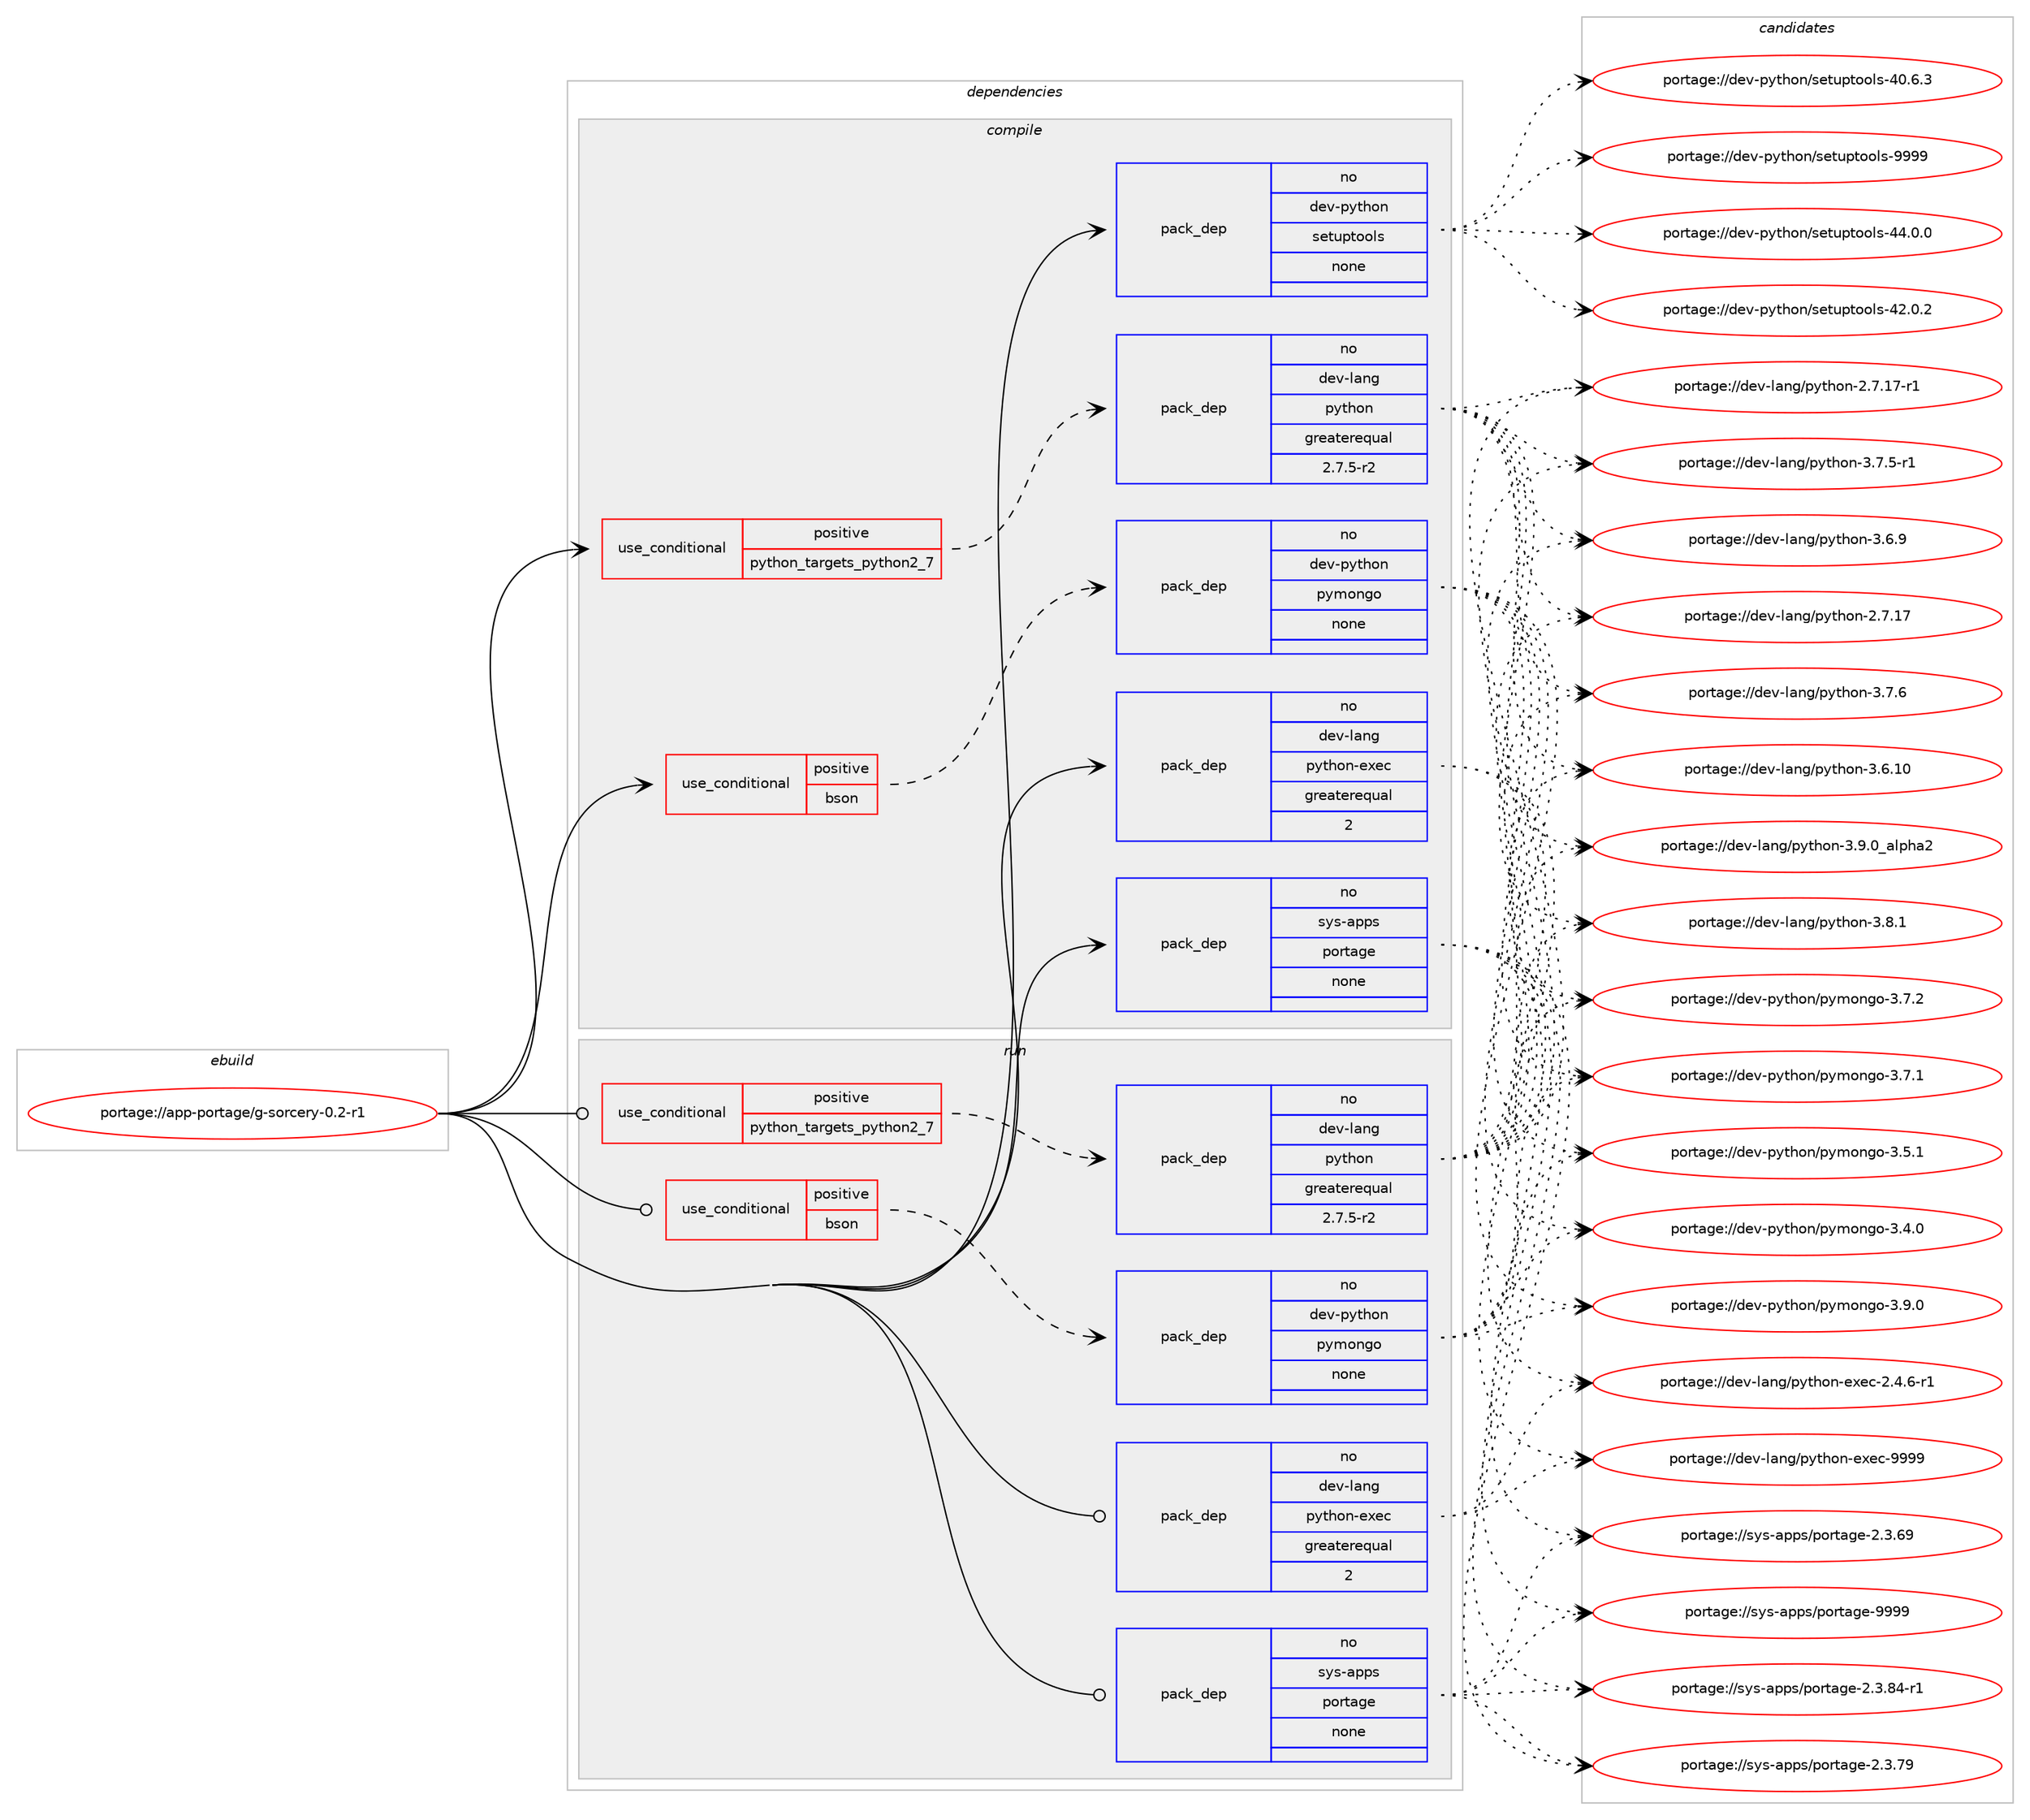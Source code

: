 digraph prolog {

# *************
# Graph options
# *************

newrank=true;
concentrate=true;
compound=true;
graph [rankdir=LR,fontname=Helvetica,fontsize=10,ranksep=1.5];#, ranksep=2.5, nodesep=0.2];
edge  [arrowhead=vee];
node  [fontname=Helvetica,fontsize=10];

# **********
# The ebuild
# **********

subgraph cluster_leftcol {
color=gray;
rank=same;
label=<<i>ebuild</i>>;
id [label="portage://app-portage/g-sorcery-0.2-r1", color=red, width=4, href="../app-portage/g-sorcery-0.2-r1.svg"];
}

# ****************
# The dependencies
# ****************

subgraph cluster_midcol {
color=gray;
label=<<i>dependencies</i>>;
subgraph cluster_compile {
fillcolor="#eeeeee";
style=filled;
label=<<i>compile</i>>;
subgraph cond141325 {
dependency602235 [label=<<TABLE BORDER="0" CELLBORDER="1" CELLSPACING="0" CELLPADDING="4"><TR><TD ROWSPAN="3" CELLPADDING="10">use_conditional</TD></TR><TR><TD>positive</TD></TR><TR><TD>bson</TD></TR></TABLE>>, shape=none, color=red];
subgraph pack452861 {
dependency602236 [label=<<TABLE BORDER="0" CELLBORDER="1" CELLSPACING="0" CELLPADDING="4" WIDTH="220"><TR><TD ROWSPAN="6" CELLPADDING="30">pack_dep</TD></TR><TR><TD WIDTH="110">no</TD></TR><TR><TD>dev-python</TD></TR><TR><TD>pymongo</TD></TR><TR><TD>none</TD></TR><TR><TD></TD></TR></TABLE>>, shape=none, color=blue];
}
dependency602235:e -> dependency602236:w [weight=20,style="dashed",arrowhead="vee"];
}
id:e -> dependency602235:w [weight=20,style="solid",arrowhead="vee"];
subgraph cond141326 {
dependency602237 [label=<<TABLE BORDER="0" CELLBORDER="1" CELLSPACING="0" CELLPADDING="4"><TR><TD ROWSPAN="3" CELLPADDING="10">use_conditional</TD></TR><TR><TD>positive</TD></TR><TR><TD>python_targets_python2_7</TD></TR></TABLE>>, shape=none, color=red];
subgraph pack452862 {
dependency602238 [label=<<TABLE BORDER="0" CELLBORDER="1" CELLSPACING="0" CELLPADDING="4" WIDTH="220"><TR><TD ROWSPAN="6" CELLPADDING="30">pack_dep</TD></TR><TR><TD WIDTH="110">no</TD></TR><TR><TD>dev-lang</TD></TR><TR><TD>python</TD></TR><TR><TD>greaterequal</TD></TR><TR><TD>2.7.5-r2</TD></TR></TABLE>>, shape=none, color=blue];
}
dependency602237:e -> dependency602238:w [weight=20,style="dashed",arrowhead="vee"];
}
id:e -> dependency602237:w [weight=20,style="solid",arrowhead="vee"];
subgraph pack452863 {
dependency602239 [label=<<TABLE BORDER="0" CELLBORDER="1" CELLSPACING="0" CELLPADDING="4" WIDTH="220"><TR><TD ROWSPAN="6" CELLPADDING="30">pack_dep</TD></TR><TR><TD WIDTH="110">no</TD></TR><TR><TD>dev-lang</TD></TR><TR><TD>python-exec</TD></TR><TR><TD>greaterequal</TD></TR><TR><TD>2</TD></TR></TABLE>>, shape=none, color=blue];
}
id:e -> dependency602239:w [weight=20,style="solid",arrowhead="vee"];
subgraph pack452864 {
dependency602240 [label=<<TABLE BORDER="0" CELLBORDER="1" CELLSPACING="0" CELLPADDING="4" WIDTH="220"><TR><TD ROWSPAN="6" CELLPADDING="30">pack_dep</TD></TR><TR><TD WIDTH="110">no</TD></TR><TR><TD>dev-python</TD></TR><TR><TD>setuptools</TD></TR><TR><TD>none</TD></TR><TR><TD></TD></TR></TABLE>>, shape=none, color=blue];
}
id:e -> dependency602240:w [weight=20,style="solid",arrowhead="vee"];
subgraph pack452865 {
dependency602241 [label=<<TABLE BORDER="0" CELLBORDER="1" CELLSPACING="0" CELLPADDING="4" WIDTH="220"><TR><TD ROWSPAN="6" CELLPADDING="30">pack_dep</TD></TR><TR><TD WIDTH="110">no</TD></TR><TR><TD>sys-apps</TD></TR><TR><TD>portage</TD></TR><TR><TD>none</TD></TR><TR><TD></TD></TR></TABLE>>, shape=none, color=blue];
}
id:e -> dependency602241:w [weight=20,style="solid",arrowhead="vee"];
}
subgraph cluster_compileandrun {
fillcolor="#eeeeee";
style=filled;
label=<<i>compile and run</i>>;
}
subgraph cluster_run {
fillcolor="#eeeeee";
style=filled;
label=<<i>run</i>>;
subgraph cond141327 {
dependency602242 [label=<<TABLE BORDER="0" CELLBORDER="1" CELLSPACING="0" CELLPADDING="4"><TR><TD ROWSPAN="3" CELLPADDING="10">use_conditional</TD></TR><TR><TD>positive</TD></TR><TR><TD>bson</TD></TR></TABLE>>, shape=none, color=red];
subgraph pack452866 {
dependency602243 [label=<<TABLE BORDER="0" CELLBORDER="1" CELLSPACING="0" CELLPADDING="4" WIDTH="220"><TR><TD ROWSPAN="6" CELLPADDING="30">pack_dep</TD></TR><TR><TD WIDTH="110">no</TD></TR><TR><TD>dev-python</TD></TR><TR><TD>pymongo</TD></TR><TR><TD>none</TD></TR><TR><TD></TD></TR></TABLE>>, shape=none, color=blue];
}
dependency602242:e -> dependency602243:w [weight=20,style="dashed",arrowhead="vee"];
}
id:e -> dependency602242:w [weight=20,style="solid",arrowhead="odot"];
subgraph cond141328 {
dependency602244 [label=<<TABLE BORDER="0" CELLBORDER="1" CELLSPACING="0" CELLPADDING="4"><TR><TD ROWSPAN="3" CELLPADDING="10">use_conditional</TD></TR><TR><TD>positive</TD></TR><TR><TD>python_targets_python2_7</TD></TR></TABLE>>, shape=none, color=red];
subgraph pack452867 {
dependency602245 [label=<<TABLE BORDER="0" CELLBORDER="1" CELLSPACING="0" CELLPADDING="4" WIDTH="220"><TR><TD ROWSPAN="6" CELLPADDING="30">pack_dep</TD></TR><TR><TD WIDTH="110">no</TD></TR><TR><TD>dev-lang</TD></TR><TR><TD>python</TD></TR><TR><TD>greaterequal</TD></TR><TR><TD>2.7.5-r2</TD></TR></TABLE>>, shape=none, color=blue];
}
dependency602244:e -> dependency602245:w [weight=20,style="dashed",arrowhead="vee"];
}
id:e -> dependency602244:w [weight=20,style="solid",arrowhead="odot"];
subgraph pack452868 {
dependency602246 [label=<<TABLE BORDER="0" CELLBORDER="1" CELLSPACING="0" CELLPADDING="4" WIDTH="220"><TR><TD ROWSPAN="6" CELLPADDING="30">pack_dep</TD></TR><TR><TD WIDTH="110">no</TD></TR><TR><TD>dev-lang</TD></TR><TR><TD>python-exec</TD></TR><TR><TD>greaterequal</TD></TR><TR><TD>2</TD></TR></TABLE>>, shape=none, color=blue];
}
id:e -> dependency602246:w [weight=20,style="solid",arrowhead="odot"];
subgraph pack452869 {
dependency602247 [label=<<TABLE BORDER="0" CELLBORDER="1" CELLSPACING="0" CELLPADDING="4" WIDTH="220"><TR><TD ROWSPAN="6" CELLPADDING="30">pack_dep</TD></TR><TR><TD WIDTH="110">no</TD></TR><TR><TD>sys-apps</TD></TR><TR><TD>portage</TD></TR><TR><TD>none</TD></TR><TR><TD></TD></TR></TABLE>>, shape=none, color=blue];
}
id:e -> dependency602247:w [weight=20,style="solid",arrowhead="odot"];
}
}

# **************
# The candidates
# **************

subgraph cluster_choices {
rank=same;
color=gray;
label=<<i>candidates</i>>;

subgraph choice452861 {
color=black;
nodesep=1;
choice1001011184511212111610411111047112121109111110103111455146574648 [label="portage://dev-python/pymongo-3.9.0", color=red, width=4,href="../dev-python/pymongo-3.9.0.svg"];
choice1001011184511212111610411111047112121109111110103111455146554650 [label="portage://dev-python/pymongo-3.7.2", color=red, width=4,href="../dev-python/pymongo-3.7.2.svg"];
choice1001011184511212111610411111047112121109111110103111455146554649 [label="portage://dev-python/pymongo-3.7.1", color=red, width=4,href="../dev-python/pymongo-3.7.1.svg"];
choice1001011184511212111610411111047112121109111110103111455146534649 [label="portage://dev-python/pymongo-3.5.1", color=red, width=4,href="../dev-python/pymongo-3.5.1.svg"];
choice1001011184511212111610411111047112121109111110103111455146524648 [label="portage://dev-python/pymongo-3.4.0", color=red, width=4,href="../dev-python/pymongo-3.4.0.svg"];
dependency602236:e -> choice1001011184511212111610411111047112121109111110103111455146574648:w [style=dotted,weight="100"];
dependency602236:e -> choice1001011184511212111610411111047112121109111110103111455146554650:w [style=dotted,weight="100"];
dependency602236:e -> choice1001011184511212111610411111047112121109111110103111455146554649:w [style=dotted,weight="100"];
dependency602236:e -> choice1001011184511212111610411111047112121109111110103111455146534649:w [style=dotted,weight="100"];
dependency602236:e -> choice1001011184511212111610411111047112121109111110103111455146524648:w [style=dotted,weight="100"];
}
subgraph choice452862 {
color=black;
nodesep=1;
choice10010111845108971101034711212111610411111045514657464895971081121049750 [label="portage://dev-lang/python-3.9.0_alpha2", color=red, width=4,href="../dev-lang/python-3.9.0_alpha2.svg"];
choice100101118451089711010347112121116104111110455146564649 [label="portage://dev-lang/python-3.8.1", color=red, width=4,href="../dev-lang/python-3.8.1.svg"];
choice100101118451089711010347112121116104111110455146554654 [label="portage://dev-lang/python-3.7.6", color=red, width=4,href="../dev-lang/python-3.7.6.svg"];
choice1001011184510897110103471121211161041111104551465546534511449 [label="portage://dev-lang/python-3.7.5-r1", color=red, width=4,href="../dev-lang/python-3.7.5-r1.svg"];
choice100101118451089711010347112121116104111110455146544657 [label="portage://dev-lang/python-3.6.9", color=red, width=4,href="../dev-lang/python-3.6.9.svg"];
choice10010111845108971101034711212111610411111045514654464948 [label="portage://dev-lang/python-3.6.10", color=red, width=4,href="../dev-lang/python-3.6.10.svg"];
choice100101118451089711010347112121116104111110455046554649554511449 [label="portage://dev-lang/python-2.7.17-r1", color=red, width=4,href="../dev-lang/python-2.7.17-r1.svg"];
choice10010111845108971101034711212111610411111045504655464955 [label="portage://dev-lang/python-2.7.17", color=red, width=4,href="../dev-lang/python-2.7.17.svg"];
dependency602238:e -> choice10010111845108971101034711212111610411111045514657464895971081121049750:w [style=dotted,weight="100"];
dependency602238:e -> choice100101118451089711010347112121116104111110455146564649:w [style=dotted,weight="100"];
dependency602238:e -> choice100101118451089711010347112121116104111110455146554654:w [style=dotted,weight="100"];
dependency602238:e -> choice1001011184510897110103471121211161041111104551465546534511449:w [style=dotted,weight="100"];
dependency602238:e -> choice100101118451089711010347112121116104111110455146544657:w [style=dotted,weight="100"];
dependency602238:e -> choice10010111845108971101034711212111610411111045514654464948:w [style=dotted,weight="100"];
dependency602238:e -> choice100101118451089711010347112121116104111110455046554649554511449:w [style=dotted,weight="100"];
dependency602238:e -> choice10010111845108971101034711212111610411111045504655464955:w [style=dotted,weight="100"];
}
subgraph choice452863 {
color=black;
nodesep=1;
choice10010111845108971101034711212111610411111045101120101994557575757 [label="portage://dev-lang/python-exec-9999", color=red, width=4,href="../dev-lang/python-exec-9999.svg"];
choice10010111845108971101034711212111610411111045101120101994550465246544511449 [label="portage://dev-lang/python-exec-2.4.6-r1", color=red, width=4,href="../dev-lang/python-exec-2.4.6-r1.svg"];
dependency602239:e -> choice10010111845108971101034711212111610411111045101120101994557575757:w [style=dotted,weight="100"];
dependency602239:e -> choice10010111845108971101034711212111610411111045101120101994550465246544511449:w [style=dotted,weight="100"];
}
subgraph choice452864 {
color=black;
nodesep=1;
choice10010111845112121116104111110471151011161171121161111111081154557575757 [label="portage://dev-python/setuptools-9999", color=red, width=4,href="../dev-python/setuptools-9999.svg"];
choice100101118451121211161041111104711510111611711211611111110811545525246484648 [label="portage://dev-python/setuptools-44.0.0", color=red, width=4,href="../dev-python/setuptools-44.0.0.svg"];
choice100101118451121211161041111104711510111611711211611111110811545525046484650 [label="portage://dev-python/setuptools-42.0.2", color=red, width=4,href="../dev-python/setuptools-42.0.2.svg"];
choice100101118451121211161041111104711510111611711211611111110811545524846544651 [label="portage://dev-python/setuptools-40.6.3", color=red, width=4,href="../dev-python/setuptools-40.6.3.svg"];
dependency602240:e -> choice10010111845112121116104111110471151011161171121161111111081154557575757:w [style=dotted,weight="100"];
dependency602240:e -> choice100101118451121211161041111104711510111611711211611111110811545525246484648:w [style=dotted,weight="100"];
dependency602240:e -> choice100101118451121211161041111104711510111611711211611111110811545525046484650:w [style=dotted,weight="100"];
dependency602240:e -> choice100101118451121211161041111104711510111611711211611111110811545524846544651:w [style=dotted,weight="100"];
}
subgraph choice452865 {
color=black;
nodesep=1;
choice115121115459711211211547112111114116971031014557575757 [label="portage://sys-apps/portage-9999", color=red, width=4,href="../sys-apps/portage-9999.svg"];
choice11512111545971121121154711211111411697103101455046514656524511449 [label="portage://sys-apps/portage-2.3.84-r1", color=red, width=4,href="../sys-apps/portage-2.3.84-r1.svg"];
choice1151211154597112112115471121111141169710310145504651465557 [label="portage://sys-apps/portage-2.3.79", color=red, width=4,href="../sys-apps/portage-2.3.79.svg"];
choice1151211154597112112115471121111141169710310145504651465457 [label="portage://sys-apps/portage-2.3.69", color=red, width=4,href="../sys-apps/portage-2.3.69.svg"];
dependency602241:e -> choice115121115459711211211547112111114116971031014557575757:w [style=dotted,weight="100"];
dependency602241:e -> choice11512111545971121121154711211111411697103101455046514656524511449:w [style=dotted,weight="100"];
dependency602241:e -> choice1151211154597112112115471121111141169710310145504651465557:w [style=dotted,weight="100"];
dependency602241:e -> choice1151211154597112112115471121111141169710310145504651465457:w [style=dotted,weight="100"];
}
subgraph choice452866 {
color=black;
nodesep=1;
choice1001011184511212111610411111047112121109111110103111455146574648 [label="portage://dev-python/pymongo-3.9.0", color=red, width=4,href="../dev-python/pymongo-3.9.0.svg"];
choice1001011184511212111610411111047112121109111110103111455146554650 [label="portage://dev-python/pymongo-3.7.2", color=red, width=4,href="../dev-python/pymongo-3.7.2.svg"];
choice1001011184511212111610411111047112121109111110103111455146554649 [label="portage://dev-python/pymongo-3.7.1", color=red, width=4,href="../dev-python/pymongo-3.7.1.svg"];
choice1001011184511212111610411111047112121109111110103111455146534649 [label="portage://dev-python/pymongo-3.5.1", color=red, width=4,href="../dev-python/pymongo-3.5.1.svg"];
choice1001011184511212111610411111047112121109111110103111455146524648 [label="portage://dev-python/pymongo-3.4.0", color=red, width=4,href="../dev-python/pymongo-3.4.0.svg"];
dependency602243:e -> choice1001011184511212111610411111047112121109111110103111455146574648:w [style=dotted,weight="100"];
dependency602243:e -> choice1001011184511212111610411111047112121109111110103111455146554650:w [style=dotted,weight="100"];
dependency602243:e -> choice1001011184511212111610411111047112121109111110103111455146554649:w [style=dotted,weight="100"];
dependency602243:e -> choice1001011184511212111610411111047112121109111110103111455146534649:w [style=dotted,weight="100"];
dependency602243:e -> choice1001011184511212111610411111047112121109111110103111455146524648:w [style=dotted,weight="100"];
}
subgraph choice452867 {
color=black;
nodesep=1;
choice10010111845108971101034711212111610411111045514657464895971081121049750 [label="portage://dev-lang/python-3.9.0_alpha2", color=red, width=4,href="../dev-lang/python-3.9.0_alpha2.svg"];
choice100101118451089711010347112121116104111110455146564649 [label="portage://dev-lang/python-3.8.1", color=red, width=4,href="../dev-lang/python-3.8.1.svg"];
choice100101118451089711010347112121116104111110455146554654 [label="portage://dev-lang/python-3.7.6", color=red, width=4,href="../dev-lang/python-3.7.6.svg"];
choice1001011184510897110103471121211161041111104551465546534511449 [label="portage://dev-lang/python-3.7.5-r1", color=red, width=4,href="../dev-lang/python-3.7.5-r1.svg"];
choice100101118451089711010347112121116104111110455146544657 [label="portage://dev-lang/python-3.6.9", color=red, width=4,href="../dev-lang/python-3.6.9.svg"];
choice10010111845108971101034711212111610411111045514654464948 [label="portage://dev-lang/python-3.6.10", color=red, width=4,href="../dev-lang/python-3.6.10.svg"];
choice100101118451089711010347112121116104111110455046554649554511449 [label="portage://dev-lang/python-2.7.17-r1", color=red, width=4,href="../dev-lang/python-2.7.17-r1.svg"];
choice10010111845108971101034711212111610411111045504655464955 [label="portage://dev-lang/python-2.7.17", color=red, width=4,href="../dev-lang/python-2.7.17.svg"];
dependency602245:e -> choice10010111845108971101034711212111610411111045514657464895971081121049750:w [style=dotted,weight="100"];
dependency602245:e -> choice100101118451089711010347112121116104111110455146564649:w [style=dotted,weight="100"];
dependency602245:e -> choice100101118451089711010347112121116104111110455146554654:w [style=dotted,weight="100"];
dependency602245:e -> choice1001011184510897110103471121211161041111104551465546534511449:w [style=dotted,weight="100"];
dependency602245:e -> choice100101118451089711010347112121116104111110455146544657:w [style=dotted,weight="100"];
dependency602245:e -> choice10010111845108971101034711212111610411111045514654464948:w [style=dotted,weight="100"];
dependency602245:e -> choice100101118451089711010347112121116104111110455046554649554511449:w [style=dotted,weight="100"];
dependency602245:e -> choice10010111845108971101034711212111610411111045504655464955:w [style=dotted,weight="100"];
}
subgraph choice452868 {
color=black;
nodesep=1;
choice10010111845108971101034711212111610411111045101120101994557575757 [label="portage://dev-lang/python-exec-9999", color=red, width=4,href="../dev-lang/python-exec-9999.svg"];
choice10010111845108971101034711212111610411111045101120101994550465246544511449 [label="portage://dev-lang/python-exec-2.4.6-r1", color=red, width=4,href="../dev-lang/python-exec-2.4.6-r1.svg"];
dependency602246:e -> choice10010111845108971101034711212111610411111045101120101994557575757:w [style=dotted,weight="100"];
dependency602246:e -> choice10010111845108971101034711212111610411111045101120101994550465246544511449:w [style=dotted,weight="100"];
}
subgraph choice452869 {
color=black;
nodesep=1;
choice115121115459711211211547112111114116971031014557575757 [label="portage://sys-apps/portage-9999", color=red, width=4,href="../sys-apps/portage-9999.svg"];
choice11512111545971121121154711211111411697103101455046514656524511449 [label="portage://sys-apps/portage-2.3.84-r1", color=red, width=4,href="../sys-apps/portage-2.3.84-r1.svg"];
choice1151211154597112112115471121111141169710310145504651465557 [label="portage://sys-apps/portage-2.3.79", color=red, width=4,href="../sys-apps/portage-2.3.79.svg"];
choice1151211154597112112115471121111141169710310145504651465457 [label="portage://sys-apps/portage-2.3.69", color=red, width=4,href="../sys-apps/portage-2.3.69.svg"];
dependency602247:e -> choice115121115459711211211547112111114116971031014557575757:w [style=dotted,weight="100"];
dependency602247:e -> choice11512111545971121121154711211111411697103101455046514656524511449:w [style=dotted,weight="100"];
dependency602247:e -> choice1151211154597112112115471121111141169710310145504651465557:w [style=dotted,weight="100"];
dependency602247:e -> choice1151211154597112112115471121111141169710310145504651465457:w [style=dotted,weight="100"];
}
}

}
